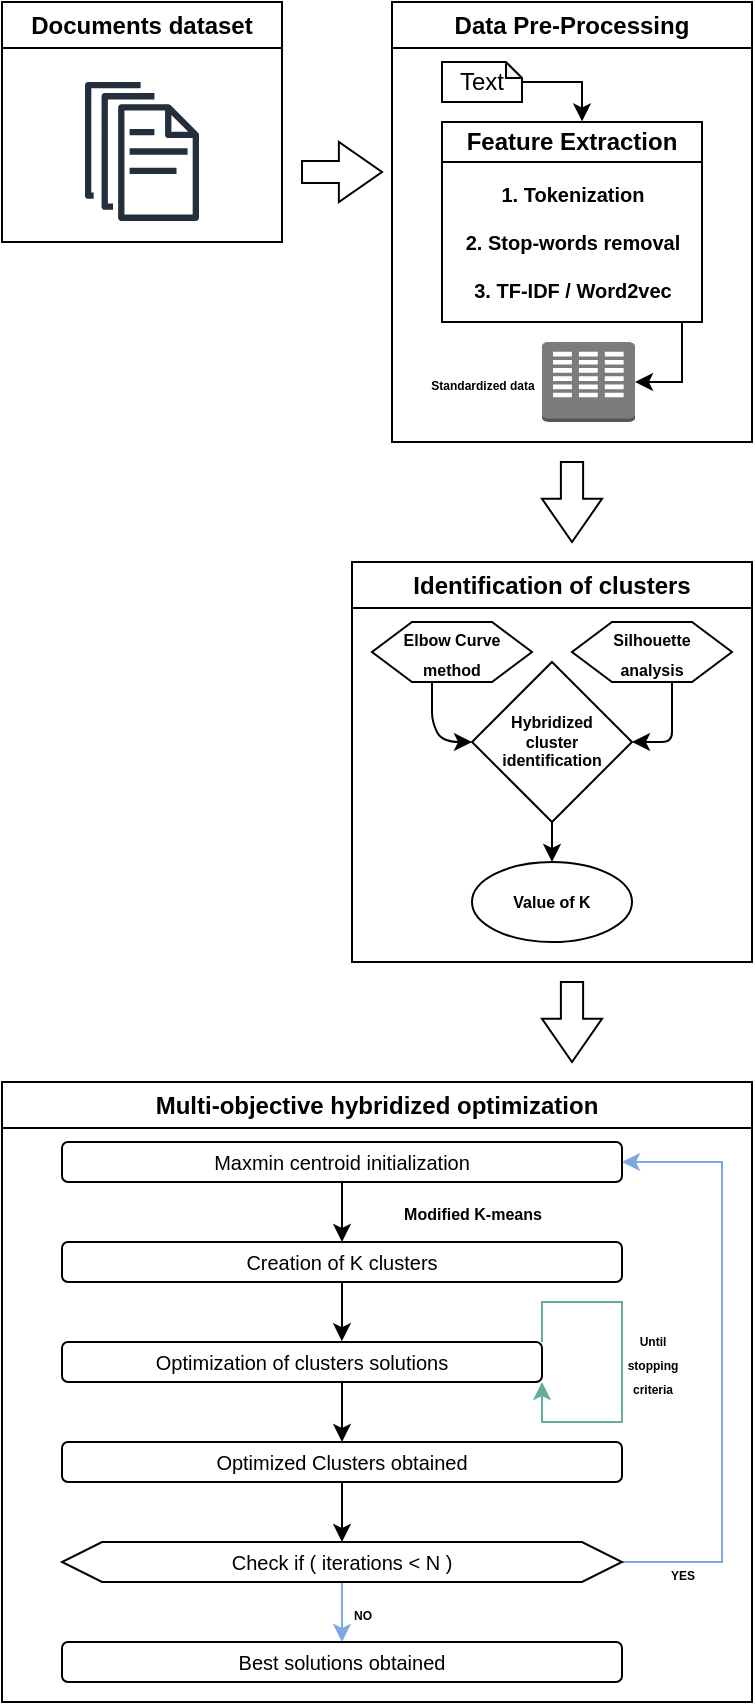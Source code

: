 <mxfile version="20.8.23" type="github">
  <diagram name="Page-1" id="-aEwkYnoBSSh9iiiew5s">
    <mxGraphModel dx="1078" dy="538" grid="1" gridSize="10" guides="1" tooltips="1" connect="1" arrows="1" fold="1" page="1" pageScale="1" pageWidth="850" pageHeight="1100" math="0" shadow="0">
      <root>
        <mxCell id="0" />
        <mxCell id="1" parent="0" />
        <mxCell id="MNY5QB3rOqBKM9LWMkKc-1" value="Documents dataset" style="swimlane;whiteSpace=wrap;html=1;" parent="1" vertex="1">
          <mxGeometry x="50" y="80" width="140" height="120" as="geometry" />
        </mxCell>
        <mxCell id="MNY5QB3rOqBKM9LWMkKc-2" value="" style="sketch=0;outlineConnect=0;fontColor=#232F3E;gradientColor=none;fillColor=#232F3D;strokeColor=none;dashed=0;verticalLabelPosition=bottom;verticalAlign=top;align=center;html=1;fontSize=12;fontStyle=0;aspect=fixed;pointerEvents=1;shape=mxgraph.aws4.documents;" parent="MNY5QB3rOqBKM9LWMkKc-1" vertex="1">
          <mxGeometry x="41.5" y="40" width="57" height="69.47" as="geometry" />
        </mxCell>
        <mxCell id="MNY5QB3rOqBKM9LWMkKc-8" value="Data Pre-Processing" style="swimlane;whiteSpace=wrap;html=1;" parent="1" vertex="1">
          <mxGeometry x="245" y="80" width="180" height="220" as="geometry" />
        </mxCell>
        <mxCell id="IFfjDBuwxmQOcIeURG7v-41" style="edgeStyle=orthogonalEdgeStyle;rounded=0;orthogonalLoop=1;jettySize=auto;html=1;strokeColor=#000000;fontSize=6;entryX=0.54;entryY=-0.003;entryDx=0;entryDy=0;entryPerimeter=0;" edge="1" parent="MNY5QB3rOqBKM9LWMkKc-8" source="MNY5QB3rOqBKM9LWMkKc-9" target="MNY5QB3rOqBKM9LWMkKc-11">
          <mxGeometry relative="1" as="geometry">
            <mxPoint x="85" y="50" as="targetPoint" />
            <Array as="points">
              <mxPoint x="95" y="40" />
              <mxPoint x="95" y="60" />
            </Array>
          </mxGeometry>
        </mxCell>
        <mxCell id="MNY5QB3rOqBKM9LWMkKc-9" value="Text" style="shape=note;whiteSpace=wrap;html=1;backgroundOutline=1;darkOpacity=0.05;size=8;" parent="MNY5QB3rOqBKM9LWMkKc-8" vertex="1">
          <mxGeometry x="25" y="30" width="40" height="20" as="geometry" />
        </mxCell>
        <mxCell id="MNY5QB3rOqBKM9LWMkKc-11" value="Feature Extraction" style="swimlane;whiteSpace=wrap;html=1;startSize=20;" parent="MNY5QB3rOqBKM9LWMkKc-8" vertex="1">
          <mxGeometry x="25" y="60" width="130" height="100" as="geometry">
            <mxRectangle x="25" y="70" width="150" height="30" as="alternateBounds" />
          </mxGeometry>
        </mxCell>
        <mxCell id="IFfjDBuwxmQOcIeURG7v-42" value="&lt;font style=&quot;font-size: 10px;&quot;&gt;&lt;b style=&quot;&quot;&gt;1. Tokenization&lt;br&gt;&lt;br&gt;2. Stop-words removal&lt;br&gt;&lt;br&gt;3. TF-IDF / Word2vec&lt;/b&gt;&lt;/font&gt;" style="text;html=1;align=center;verticalAlign=middle;resizable=0;points=[];autosize=1;strokeColor=none;fillColor=none;fontSize=6;" vertex="1" parent="MNY5QB3rOqBKM9LWMkKc-11">
          <mxGeometry y="25" width="130" height="70" as="geometry" />
        </mxCell>
        <mxCell id="MNY5QB3rOqBKM9LWMkKc-28" value="" style="outlineConnect=0;dashed=0;verticalLabelPosition=bottom;verticalAlign=top;align=center;html=1;shape=mxgraph.aws3.corporate_data_center;fillColor=#7D7C7C;gradientColor=none;" parent="MNY5QB3rOqBKM9LWMkKc-8" vertex="1">
          <mxGeometry x="75" y="170" width="46.5" height="40" as="geometry" />
        </mxCell>
        <mxCell id="MNY5QB3rOqBKM9LWMkKc-29" value="&lt;font style=&quot;font-size: 6px;&quot;&gt;&lt;b&gt;Standardized data&lt;/b&gt;&lt;/font&gt;" style="text;html=1;align=center;verticalAlign=middle;resizable=0;points=[];autosize=1;strokeColor=none;fillColor=none;" parent="MNY5QB3rOqBKM9LWMkKc-8" vertex="1">
          <mxGeometry x="5" y="175" width="80" height="30" as="geometry" />
        </mxCell>
        <mxCell id="IFfjDBuwxmQOcIeURG7v-43" value="" style="endArrow=classic;html=1;rounded=0;strokeColor=#000000;fontSize=10;entryX=1;entryY=0.5;entryDx=0;entryDy=0;entryPerimeter=0;" edge="1" parent="MNY5QB3rOqBKM9LWMkKc-8" target="MNY5QB3rOqBKM9LWMkKc-28">
          <mxGeometry width="50" height="50" relative="1" as="geometry">
            <mxPoint x="145" y="160" as="sourcePoint" />
            <mxPoint x="145" y="190" as="targetPoint" />
            <Array as="points">
              <mxPoint x="145" y="190" />
            </Array>
          </mxGeometry>
        </mxCell>
        <mxCell id="MNY5QB3rOqBKM9LWMkKc-32" value="" style="html=1;shadow=0;dashed=0;align=center;verticalAlign=middle;shape=mxgraph.arrows2.arrow;dy=0.63;dx=21.57;notch=0;fontSize=6;" parent="1" vertex="1">
          <mxGeometry x="200" y="150" width="40" height="30" as="geometry" />
        </mxCell>
        <mxCell id="IFfjDBuwxmQOcIeURG7v-2" value="" style="html=1;shadow=0;dashed=0;align=center;verticalAlign=middle;shape=mxgraph.arrows2.arrow;dy=0.63;dx=21.57;notch=0;fontSize=6;direction=south;" vertex="1" parent="1">
          <mxGeometry x="320" y="310" width="30" height="40" as="geometry" />
        </mxCell>
        <mxCell id="IFfjDBuwxmQOcIeURG7v-3" value="Identification of clusters" style="swimlane;whiteSpace=wrap;html=1;" vertex="1" parent="1">
          <mxGeometry x="225" y="360" width="200" height="200" as="geometry" />
        </mxCell>
        <mxCell id="IFfjDBuwxmQOcIeURG7v-4" value="&lt;font style=&quot;font-size: 8px;&quot;&gt;&lt;b style=&quot;&quot;&gt;Elbow Curve method&lt;/b&gt;&lt;/font&gt;" style="shape=hexagon;perimeter=hexagonPerimeter2;whiteSpace=wrap;html=1;fixedSize=1;" vertex="1" parent="IFfjDBuwxmQOcIeURG7v-3">
          <mxGeometry x="10" y="30" width="80" height="30" as="geometry" />
        </mxCell>
        <mxCell id="IFfjDBuwxmQOcIeURG7v-7" value="&lt;b&gt;&lt;font style=&quot;font-size: 8px;&quot;&gt;Silhouette &lt;br&gt;analysis&lt;/font&gt;&lt;/b&gt;" style="shape=hexagon;perimeter=hexagonPerimeter2;whiteSpace=wrap;html=1;fixedSize=1;" vertex="1" parent="IFfjDBuwxmQOcIeURG7v-3">
          <mxGeometry x="110" y="30" width="80" height="30" as="geometry" />
        </mxCell>
        <mxCell id="IFfjDBuwxmQOcIeURG7v-16" style="edgeStyle=orthogonalEdgeStyle;rounded=0;orthogonalLoop=1;jettySize=auto;html=1;exitX=0.5;exitY=1;exitDx=0;exitDy=0;entryX=0.5;entryY=0;entryDx=0;entryDy=0;fontSize=8;" edge="1" parent="IFfjDBuwxmQOcIeURG7v-3" source="IFfjDBuwxmQOcIeURG7v-8" target="IFfjDBuwxmQOcIeURG7v-15">
          <mxGeometry relative="1" as="geometry" />
        </mxCell>
        <mxCell id="IFfjDBuwxmQOcIeURG7v-8" value="&lt;b&gt;Hybridized &lt;br&gt;cluster identification&lt;/b&gt;" style="rhombus;whiteSpace=wrap;html=1;fontSize=8;" vertex="1" parent="IFfjDBuwxmQOcIeURG7v-3">
          <mxGeometry x="60" y="50" width="80" height="80" as="geometry" />
        </mxCell>
        <mxCell id="IFfjDBuwxmQOcIeURG7v-12" value="" style="curved=1;endArrow=classic;html=1;rounded=0;fontSize=8;exitX=0.375;exitY=1;exitDx=0;exitDy=0;" edge="1" parent="IFfjDBuwxmQOcIeURG7v-3" source="IFfjDBuwxmQOcIeURG7v-4">
          <mxGeometry width="50" height="50" relative="1" as="geometry">
            <mxPoint x="10" y="140" as="sourcePoint" />
            <mxPoint x="60" y="90" as="targetPoint" />
            <Array as="points">
              <mxPoint x="40" y="70" />
              <mxPoint x="40" y="80" />
              <mxPoint x="45" y="90" />
            </Array>
          </mxGeometry>
        </mxCell>
        <mxCell id="IFfjDBuwxmQOcIeURG7v-13" value="" style="curved=1;endArrow=classic;html=1;rounded=0;fontSize=8;entryX=1;entryY=0.5;entryDx=0;entryDy=0;exitX=0.625;exitY=1;exitDx=0;exitDy=0;" edge="1" parent="IFfjDBuwxmQOcIeURG7v-3" source="IFfjDBuwxmQOcIeURG7v-7" target="IFfjDBuwxmQOcIeURG7v-8">
          <mxGeometry width="50" height="50" relative="1" as="geometry">
            <mxPoint x="160" y="70" as="sourcePoint" />
            <mxPoint x="70" y="100" as="targetPoint" />
            <Array as="points">
              <mxPoint x="160" y="80" />
              <mxPoint x="160" y="90" />
              <mxPoint x="150" y="90" />
            </Array>
          </mxGeometry>
        </mxCell>
        <mxCell id="IFfjDBuwxmQOcIeURG7v-15" value="&lt;b&gt;Value of K&lt;/b&gt;" style="ellipse;whiteSpace=wrap;html=1;fontSize=8;" vertex="1" parent="IFfjDBuwxmQOcIeURG7v-3">
          <mxGeometry x="60" y="150" width="80" height="40" as="geometry" />
        </mxCell>
        <mxCell id="IFfjDBuwxmQOcIeURG7v-17" value="&lt;font style=&quot;font-size: 12px;&quot;&gt;Multi-objective hybridized optimization&lt;/font&gt;" style="swimlane;whiteSpace=wrap;html=1;fontSize=8;" vertex="1" parent="1">
          <mxGeometry x="50" y="620" width="375" height="310" as="geometry" />
        </mxCell>
        <mxCell id="IFfjDBuwxmQOcIeURG7v-22" style="edgeStyle=orthogonalEdgeStyle;rounded=0;orthogonalLoop=1;jettySize=auto;html=1;entryX=0.5;entryY=0;entryDx=0;entryDy=0;fontSize=12;" edge="1" parent="IFfjDBuwxmQOcIeURG7v-17" source="IFfjDBuwxmQOcIeURG7v-20" target="IFfjDBuwxmQOcIeURG7v-21">
          <mxGeometry relative="1" as="geometry" />
        </mxCell>
        <mxCell id="IFfjDBuwxmQOcIeURG7v-20" value="&lt;font style=&quot;font-size: 10px;&quot;&gt;Maxmin centroid initialization&lt;/font&gt;" style="rounded=1;whiteSpace=wrap;html=1;fontSize=12;" vertex="1" parent="IFfjDBuwxmQOcIeURG7v-17">
          <mxGeometry x="30" y="30" width="280" height="20" as="geometry" />
        </mxCell>
        <mxCell id="IFfjDBuwxmQOcIeURG7v-25" style="edgeStyle=orthogonalEdgeStyle;rounded=0;orthogonalLoop=1;jettySize=auto;html=1;entryX=0.583;entryY=-0.019;entryDx=0;entryDy=0;fontSize=10;entryPerimeter=0;" edge="1" parent="IFfjDBuwxmQOcIeURG7v-17" source="IFfjDBuwxmQOcIeURG7v-21" target="IFfjDBuwxmQOcIeURG7v-24">
          <mxGeometry relative="1" as="geometry" />
        </mxCell>
        <mxCell id="IFfjDBuwxmQOcIeURG7v-21" value="&lt;font style=&quot;font-size: 10px;&quot;&gt;Creation of K clusters&lt;/font&gt;" style="rounded=1;whiteSpace=wrap;html=1;fontSize=12;" vertex="1" parent="IFfjDBuwxmQOcIeURG7v-17">
          <mxGeometry x="30" y="80" width="280" height="20" as="geometry" />
        </mxCell>
        <mxCell id="IFfjDBuwxmQOcIeURG7v-23" value="&lt;font style=&quot;font-size: 8px;&quot;&gt;&lt;b&gt;Modified K-means&lt;/b&gt;&lt;/font&gt;" style="text;html=1;align=center;verticalAlign=middle;resizable=0;points=[];autosize=1;strokeColor=none;fillColor=none;fontSize=12;" vertex="1" parent="IFfjDBuwxmQOcIeURG7v-17">
          <mxGeometry x="190" y="50" width="90" height="30" as="geometry" />
        </mxCell>
        <mxCell id="IFfjDBuwxmQOcIeURG7v-26" style="edgeStyle=orthogonalEdgeStyle;rounded=0;orthogonalLoop=1;jettySize=auto;html=1;exitX=1;exitY=0;exitDx=0;exitDy=0;fontSize=10;entryX=1;entryY=1;entryDx=0;entryDy=0;strokeColor=#67AB9F;" edge="1" parent="IFfjDBuwxmQOcIeURG7v-17" source="IFfjDBuwxmQOcIeURG7v-24" target="IFfjDBuwxmQOcIeURG7v-24">
          <mxGeometry relative="1" as="geometry">
            <mxPoint x="350" y="170" as="targetPoint" />
            <Array as="points">
              <mxPoint x="270" y="110" />
              <mxPoint x="310" y="110" />
              <mxPoint x="310" y="170" />
              <mxPoint x="270" y="170" />
            </Array>
          </mxGeometry>
        </mxCell>
        <mxCell id="IFfjDBuwxmQOcIeURG7v-30" style="edgeStyle=orthogonalEdgeStyle;rounded=0;orthogonalLoop=1;jettySize=auto;html=1;exitX=0.5;exitY=1;exitDx=0;exitDy=0;entryX=0.5;entryY=0;entryDx=0;entryDy=0;strokeColor=#000000;fontSize=10;" edge="1" parent="IFfjDBuwxmQOcIeURG7v-17" source="IFfjDBuwxmQOcIeURG7v-24" target="IFfjDBuwxmQOcIeURG7v-28">
          <mxGeometry relative="1" as="geometry" />
        </mxCell>
        <mxCell id="IFfjDBuwxmQOcIeURG7v-24" value="Optimization of clusters solutions" style="rounded=1;whiteSpace=wrap;html=1;fontSize=10;" vertex="1" parent="IFfjDBuwxmQOcIeURG7v-17">
          <mxGeometry x="30" y="130" width="240" height="20" as="geometry" />
        </mxCell>
        <mxCell id="IFfjDBuwxmQOcIeURG7v-27" value="&lt;font style=&quot;font-size: 6px;&quot;&gt;&lt;b&gt;Until &lt;br&gt;stopping &lt;br&gt;criteria&lt;/b&gt;&lt;/font&gt;" style="text;html=1;align=center;verticalAlign=middle;resizable=0;points=[];autosize=1;strokeColor=none;fillColor=none;fontSize=10;" vertex="1" parent="IFfjDBuwxmQOcIeURG7v-17">
          <mxGeometry x="300" y="115" width="50" height="50" as="geometry" />
        </mxCell>
        <mxCell id="IFfjDBuwxmQOcIeURG7v-32" style="edgeStyle=orthogonalEdgeStyle;rounded=0;orthogonalLoop=1;jettySize=auto;html=1;entryX=0.5;entryY=0;entryDx=0;entryDy=0;strokeColor=#000000;fontSize=10;" edge="1" parent="IFfjDBuwxmQOcIeURG7v-17" source="IFfjDBuwxmQOcIeURG7v-28" target="IFfjDBuwxmQOcIeURG7v-31">
          <mxGeometry relative="1" as="geometry" />
        </mxCell>
        <mxCell id="IFfjDBuwxmQOcIeURG7v-28" value="&lt;font style=&quot;font-size: 10px;&quot;&gt;Optimized Clusters obtained&lt;/font&gt;" style="rounded=1;whiteSpace=wrap;html=1;fontSize=6;" vertex="1" parent="IFfjDBuwxmQOcIeURG7v-17">
          <mxGeometry x="30" y="180" width="280" height="20" as="geometry" />
        </mxCell>
        <mxCell id="IFfjDBuwxmQOcIeURG7v-33" style="edgeStyle=orthogonalEdgeStyle;rounded=0;orthogonalLoop=1;jettySize=auto;html=1;strokeColor=#7EA6E0;fontSize=10;entryX=1;entryY=0.5;entryDx=0;entryDy=0;" edge="1" parent="IFfjDBuwxmQOcIeURG7v-17" source="IFfjDBuwxmQOcIeURG7v-31" target="IFfjDBuwxmQOcIeURG7v-20">
          <mxGeometry relative="1" as="geometry">
            <mxPoint x="350" y="40" as="targetPoint" />
            <Array as="points">
              <mxPoint x="360" y="240" />
              <mxPoint x="360" y="40" />
            </Array>
          </mxGeometry>
        </mxCell>
        <mxCell id="IFfjDBuwxmQOcIeURG7v-38" style="edgeStyle=orthogonalEdgeStyle;rounded=0;orthogonalLoop=1;jettySize=auto;html=1;entryX=0.5;entryY=0;entryDx=0;entryDy=0;strokeColor=#7EA6E0;fontSize=10;" edge="1" parent="IFfjDBuwxmQOcIeURG7v-17" source="IFfjDBuwxmQOcIeURG7v-31" target="IFfjDBuwxmQOcIeURG7v-37">
          <mxGeometry relative="1" as="geometry" />
        </mxCell>
        <mxCell id="IFfjDBuwxmQOcIeURG7v-31" value="Check if ( iterations &amp;lt; N )" style="shape=hexagon;perimeter=hexagonPerimeter2;whiteSpace=wrap;html=1;fixedSize=1;fontSize=10;" vertex="1" parent="IFfjDBuwxmQOcIeURG7v-17">
          <mxGeometry x="30" y="230" width="280" height="20" as="geometry" />
        </mxCell>
        <mxCell id="IFfjDBuwxmQOcIeURG7v-34" value="&lt;font style=&quot;font-size: 6px;&quot;&gt;&lt;b style=&quot;&quot;&gt;YES&lt;/b&gt;&lt;/font&gt;" style="text;html=1;align=center;verticalAlign=middle;resizable=0;points=[];autosize=1;strokeColor=none;fillColor=none;fontSize=10;" vertex="1" parent="IFfjDBuwxmQOcIeURG7v-17">
          <mxGeometry x="320" y="230" width="40" height="30" as="geometry" />
        </mxCell>
        <mxCell id="IFfjDBuwxmQOcIeURG7v-37" value="&lt;font style=&quot;font-size: 10px;&quot;&gt;Best solutions obtained&lt;/font&gt;" style="rounded=1;whiteSpace=wrap;html=1;fontSize=6;" vertex="1" parent="IFfjDBuwxmQOcIeURG7v-17">
          <mxGeometry x="30" y="280" width="280" height="20" as="geometry" />
        </mxCell>
        <mxCell id="IFfjDBuwxmQOcIeURG7v-39" value="&lt;b&gt;&lt;font style=&quot;font-size: 6px;&quot;&gt;NO&lt;/font&gt;&lt;/b&gt;" style="text;html=1;align=center;verticalAlign=middle;resizable=0;points=[];autosize=1;strokeColor=none;fillColor=none;fontSize=10;" vertex="1" parent="IFfjDBuwxmQOcIeURG7v-17">
          <mxGeometry x="165" y="250" width="30" height="30" as="geometry" />
        </mxCell>
        <mxCell id="IFfjDBuwxmQOcIeURG7v-19" value="" style="html=1;shadow=0;dashed=0;align=center;verticalAlign=middle;shape=mxgraph.arrows2.arrow;dy=0.63;dx=21.57;notch=0;fontSize=6;direction=south;" vertex="1" parent="1">
          <mxGeometry x="320" y="570" width="30" height="40" as="geometry" />
        </mxCell>
      </root>
    </mxGraphModel>
  </diagram>
</mxfile>

